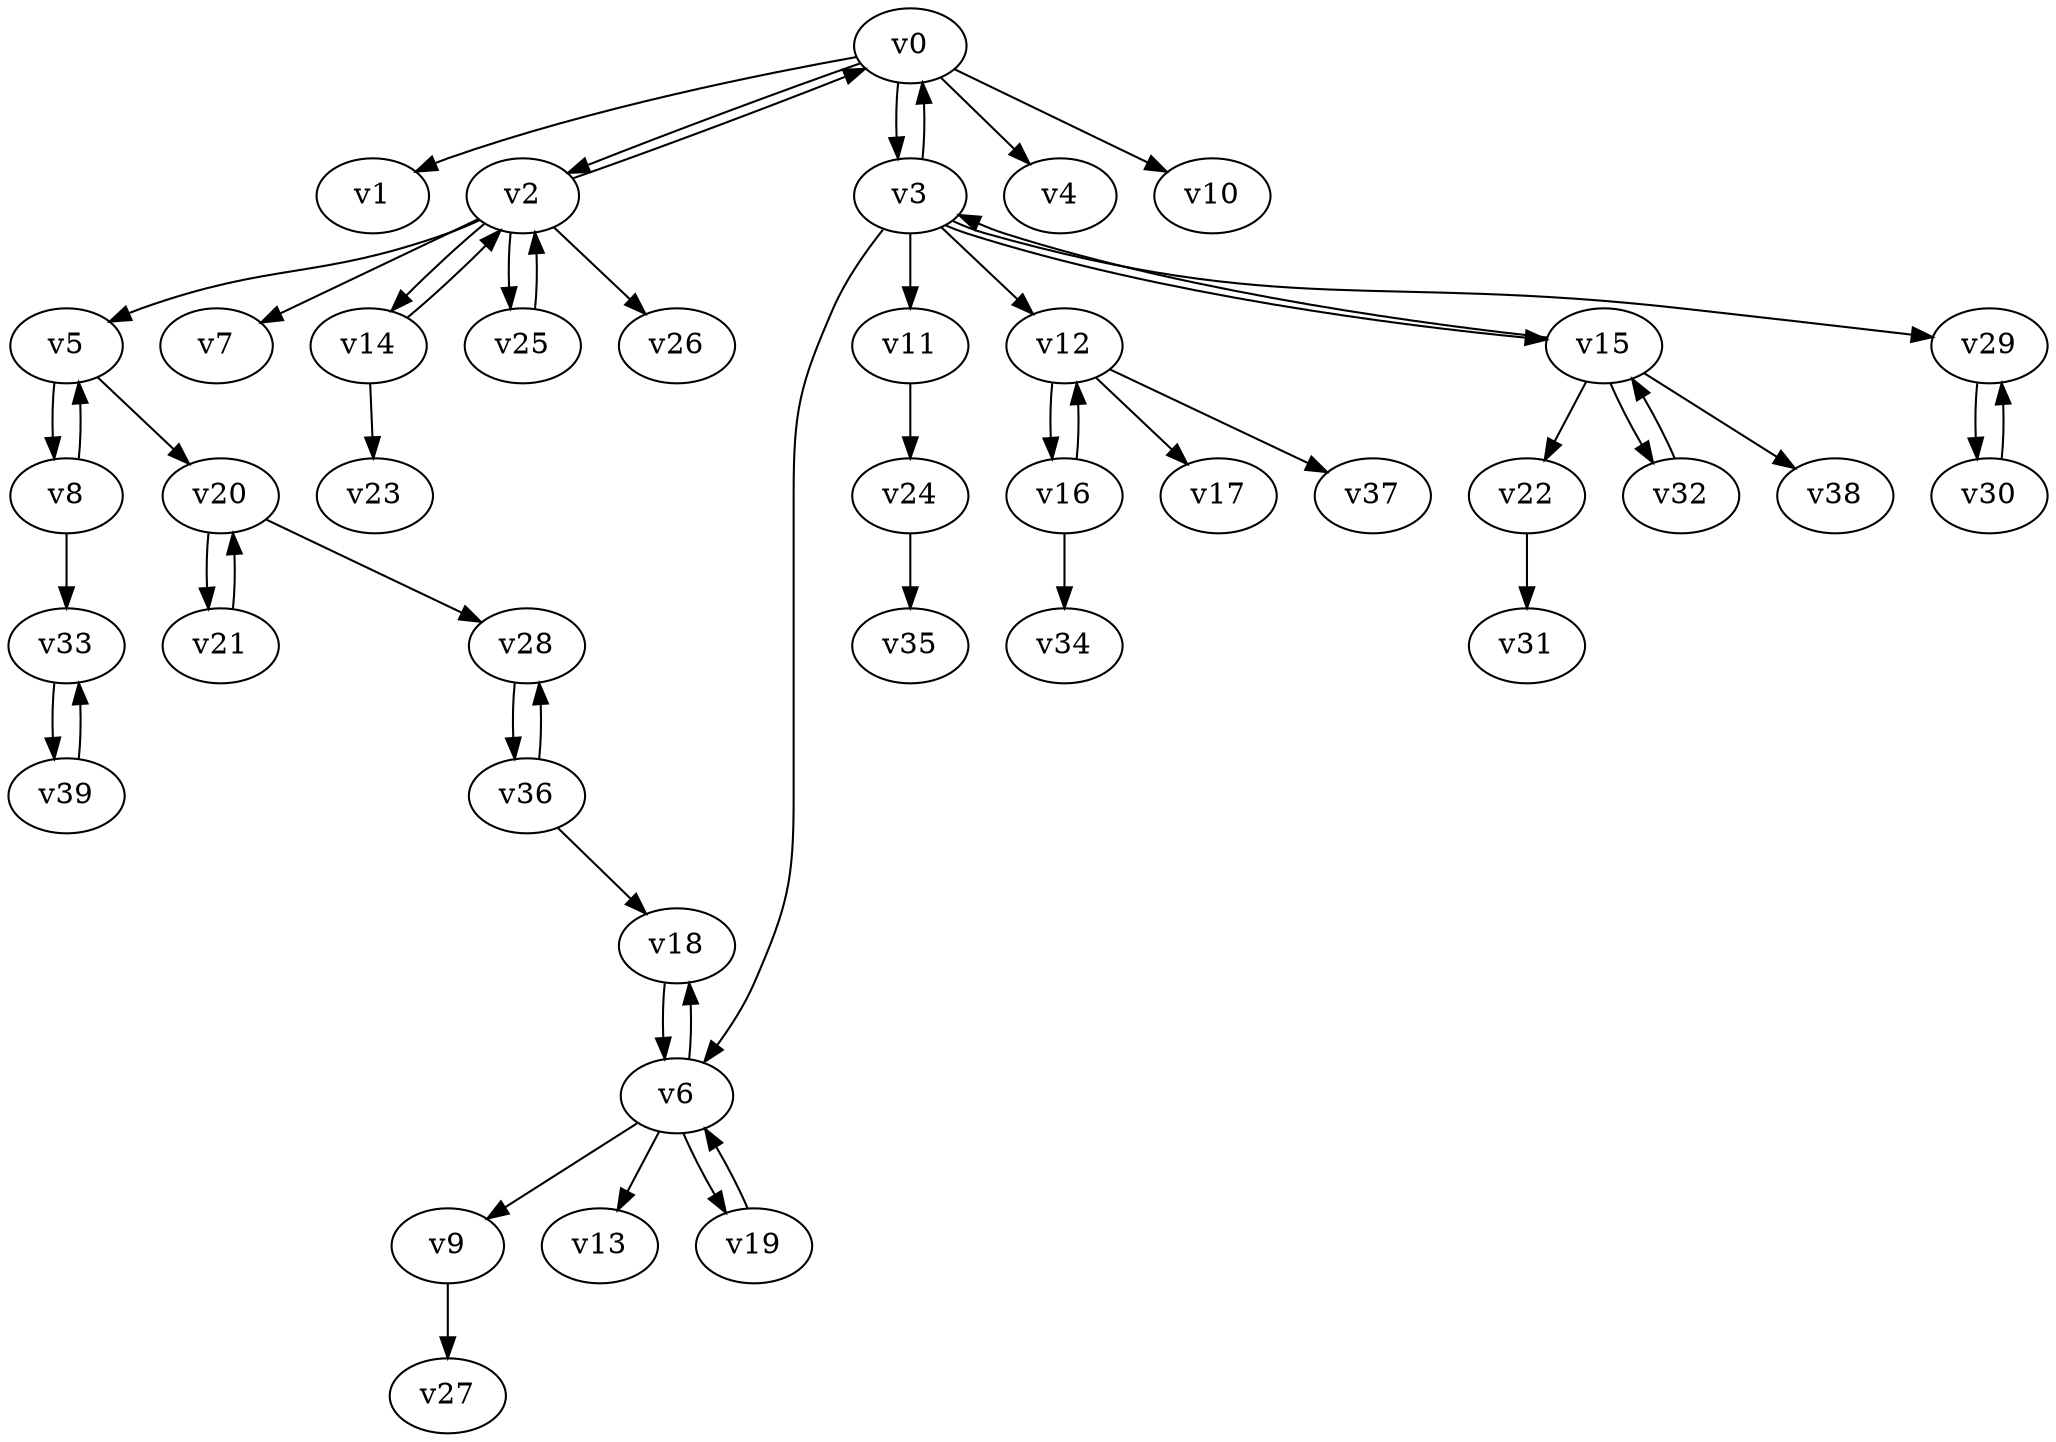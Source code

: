 digraph test051 {
    v0 [name="v0", player=0, weight=9];
    v1 [name="v1", player=1, weight=0];
    v2 [name="v2", player=0, weight=15];
    v3 [name="v3", player=1, weight=3];
    v4 [name="v4", player=0, weight=12];
    v5 [name="v5", player=1, weight=13];
    v6 [name="v6", player=0, weight=9];
    v7 [name="v7", player=1, weight=3];
    v8 [name="v8", player=0, weight=13];
    v9 [name="v9", player=1, weight=10];
    v10 [name="v10", player=0, weight=11];
    v11 [name="v11", player=1, weight=1];
    v12 [name="v12", player=0, weight=12];
    v13 [name="v13", player=1, weight=16];
    v14 [name="v14", player=0, weight=6];
    v15 [name="v15", player=1, weight=0];
    v16 [name="v16", player=0, weight=-1];
    v17 [name="v17", player=1, weight=7];
    v18 [name="v18", player=0, weight=-1];
    v19 [name="v19", player=1, weight=-1];
    v20 [name="v20", player=0, weight=-1];
    v21 [name="v21", player=1, weight=6];
    v22 [name="v22", player=0, weight=0];
    v23 [name="v23", player=1, weight=16];
    v24 [name="v24", player=0, weight=4];
    v25 [name="v25", player=1, weight=14];
    v26 [name="v26", player=0, weight=10];
    v27 [name="v27", player=1, weight=3];
    v28 [name="v28", player=0, weight=8];
    v29 [name="v29", player=1, weight=8];
    v30 [name="v30", player=0, weight=3];
    v31 [name="v31", player=1, weight=8];
    v32 [name="v32", player=0, weight=2];
    v33 [name="v33", player=1, weight=15];
    v34 [name="v34", player=0, weight=5];
    v35 [name="v35", player=1, weight=6];
    v36 [name="v36", player=0, weight=9];
    v37 [name="v37", player=1, weight=7];
    v38 [name="v38", player=0, weight=4];
    v39 [name="v39", player=1, weight=16];
    v0 -> v1;
    v0 -> v2;
    v2 -> v0;
    v0 -> v3;
    v3 -> v0;
    v0 -> v4;
    v2 -> v5;
    v3 -> v6;
    v2 -> v7;
    v5 -> v8;
    v8 -> v5;
    v6 -> v9;
    v0 -> v10;
    v3 -> v11;
    v3 -> v12;
    v6 -> v13;
    v2 -> v14;
    v14 -> v2;
    v3 -> v15;
    v15 -> v3;
    v12 -> v16;
    v16 -> v12;
    v12 -> v17;
    v6 -> v18;
    v18 -> v6;
    v6 -> v19;
    v19 -> v6;
    v5 -> v20;
    v20 -> v21;
    v21 -> v20;
    v15 -> v22;
    v14 -> v23;
    v11 -> v24;
    v2 -> v25;
    v25 -> v2;
    v2 -> v26;
    v9 -> v27;
    v20 -> v28;
    v3 -> v29;
    v29 -> v30;
    v30 -> v29;
    v22 -> v31;
    v15 -> v32;
    v32 -> v15;
    v8 -> v33;
    v16 -> v34;
    v24 -> v35;
    v28 -> v36;
    v36 -> v28;
    v12 -> v37;
    v15 -> v38;
    v33 -> v39;
    v39 -> v33;
    v36 -> v18;
}
